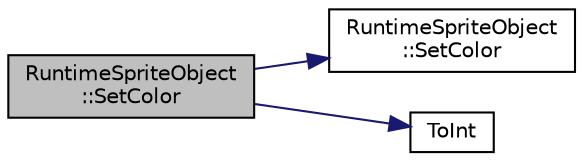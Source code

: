digraph "RuntimeSpriteObject::SetColor"
{
  edge [fontname="Helvetica",fontsize="10",labelfontname="Helvetica",labelfontsize="10"];
  node [fontname="Helvetica",fontsize="10",shape=record];
  rankdir="LR";
  Node1 [label="RuntimeSpriteObject\l::SetColor",height=0.2,width=0.4,color="black", fillcolor="grey75", style="filled" fontcolor="black"];
  Node1 -> Node2 [color="midnightblue",fontsize="10",style="solid",fontname="Helvetica"];
  Node2 [label="RuntimeSpriteObject\l::SetColor",height=0.2,width=0.4,color="black", fillcolor="white", style="filled",URL="$dd/d1a/class_runtime_sprite_object.html#a613794fedbfede61b8efef9ddb62bedb"];
  Node1 -> Node3 [color="midnightblue",fontsize="10",style="solid",fontname="Helvetica"];
  Node3 [label="ToInt",height=0.2,width=0.4,color="black", fillcolor="white", style="filled",URL="$dc/d32/group___common_programming_tools.html#ga4b71f3b8a1c7f4078e4f1bc0e3044c6c"];
}

